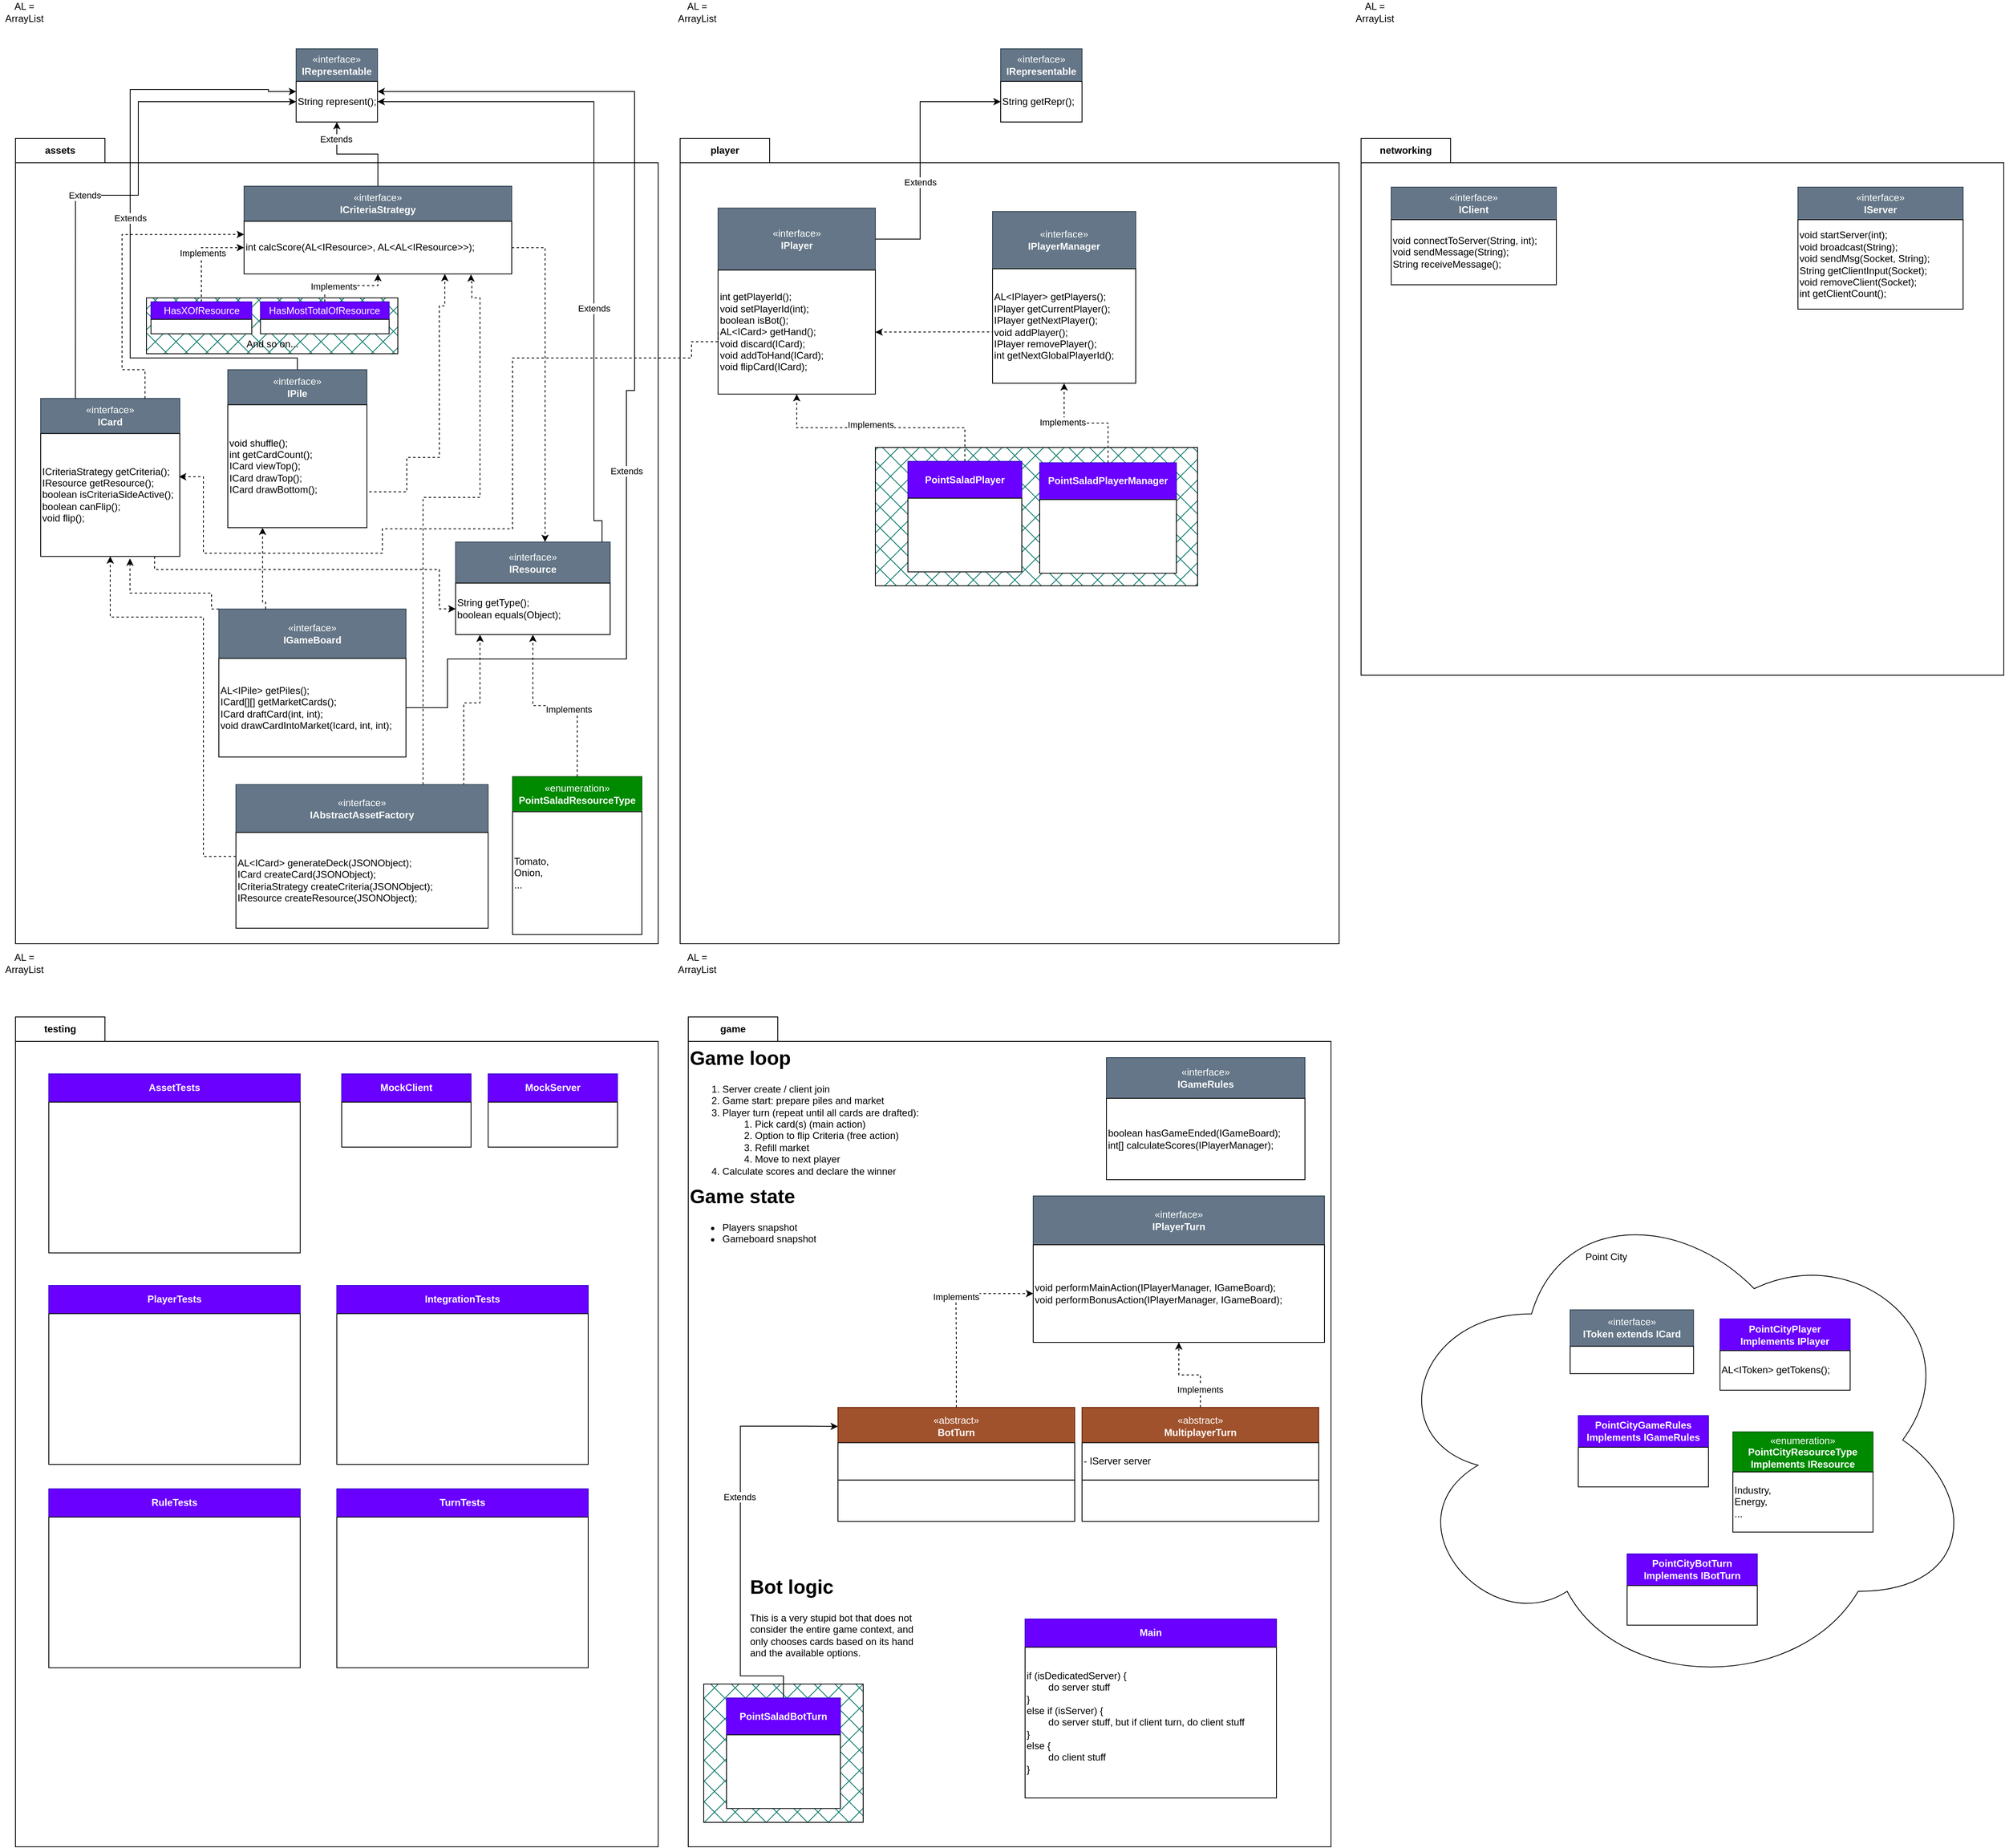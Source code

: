 <mxfile version="24.7.17">
  <diagram name="Page-1" id="F4KrW8JxtzPAobyz8DqY">
    <mxGraphModel dx="830" dy="1293" grid="1" gridSize="10" guides="1" tooltips="1" connect="1" arrows="1" fold="1" page="1" pageScale="1" pageWidth="827" pageHeight="1169" math="0" shadow="0">
      <root>
        <mxCell id="0" />
        <mxCell id="1" parent="0" />
        <mxCell id="SN2yluZUW8M9mS18KECz-75" value="player" style="shape=folder;fontStyle=1;tabWidth=110;tabHeight=30;tabPosition=left;html=1;boundedLbl=1;labelInHeader=1;container=1;collapsible=0;whiteSpace=wrap;" parent="1" vertex="1">
          <mxGeometry x="836" y="170" width="810" height="990" as="geometry" />
        </mxCell>
        <mxCell id="SN2yluZUW8M9mS18KECz-76" value="" style="html=1;strokeColor=none;resizeWidth=1;resizeHeight=1;fillColor=none;part=1;connectable=0;allowArrows=0;deletable=0;whiteSpace=wrap;" parent="SN2yluZUW8M9mS18KECz-75" vertex="1">
          <mxGeometry width="810" height="914.726" relative="1" as="geometry">
            <mxPoint y="30" as="offset" />
          </mxGeometry>
        </mxCell>
        <mxCell id="FavM__Tn094tiXzaovP9-73" value="" style="group" parent="SN2yluZUW8M9mS18KECz-75" vertex="1" connectable="0">
          <mxGeometry x="46.66" y="85.756" width="193.34" height="228.681" as="geometry" />
        </mxCell>
        <mxCell id="FavM__Tn094tiXzaovP9-74" value="«interface»&lt;br&gt;&lt;b&gt;IPlayer&lt;/b&gt;" style="html=1;whiteSpace=wrap;movable=1;resizable=1;rotatable=1;deletable=1;editable=1;locked=0;connectable=1;fillColor=#647687;fontColor=#ffffff;strokeColor=#314354;" parent="FavM__Tn094tiXzaovP9-73" vertex="1">
          <mxGeometry width="193.34" height="76.227" as="geometry" />
        </mxCell>
        <mxCell id="FavM__Tn094tiXzaovP9-75" value="&lt;div&gt;int getPlayerId();&lt;/div&gt;&lt;div&gt;void setPlayerId(int);&lt;/div&gt;&lt;div&gt;&lt;span style=&quot;background-color: initial;&quot;&gt;boolean isBot();&lt;/span&gt;&lt;/div&gt;&lt;div&gt;AL&amp;lt;ICard&amp;gt; getHand();&lt;span style=&quot;background-color: initial;&quot;&gt;&lt;br&gt;&lt;/span&gt;&lt;/div&gt;&lt;div&gt;void discard(ICard);&lt;/div&gt;&lt;div&gt;void addToHand(ICard);&lt;/div&gt;&lt;div&gt;void flipCard(ICard);&lt;/div&gt;" style="rounded=0;whiteSpace=wrap;html=1;align=left;movable=1;resizable=1;rotatable=1;deletable=1;editable=1;locked=0;connectable=1;" parent="FavM__Tn094tiXzaovP9-73" vertex="1">
          <mxGeometry y="76.227" width="193.34" height="152.454" as="geometry" />
        </mxCell>
        <mxCell id="SN2yluZUW8M9mS18KECz-39" style="edgeStyle=orthogonalEdgeStyle;rounded=0;orthogonalLoop=1;jettySize=auto;html=1;entryX=0.5;entryY=1;entryDx=0;entryDy=0;dashed=1;exitX=0.5;exitY=0;exitDx=0;exitDy=0;" parent="SN2yluZUW8M9mS18KECz-75" source="t7THmQA8hoJjXBgSS74K-178" target="FavM__Tn094tiXzaovP9-75" edge="1">
          <mxGeometry relative="1" as="geometry">
            <mxPoint x="137.25" y="651.504" as="sourcePoint" />
          </mxGeometry>
        </mxCell>
        <mxCell id="SN2yluZUW8M9mS18KECz-40" value="Implements" style="edgeLabel;html=1;align=center;verticalAlign=middle;resizable=0;points=[];" parent="SN2yluZUW8M9mS18KECz-39" vertex="1" connectable="0">
          <mxGeometry x="0.087" y="-4" relative="1" as="geometry">
            <mxPoint as="offset" />
          </mxGeometry>
        </mxCell>
        <mxCell id="t7THmQA8hoJjXBgSS74K-83" value="" style="group" parent="SN2yluZUW8M9mS18KECz-75" vertex="1" connectable="0">
          <mxGeometry x="384" y="89.999" width="176" height="211.063" as="geometry" />
        </mxCell>
        <mxCell id="t7THmQA8hoJjXBgSS74K-84" value="«interface»&lt;br&gt;&lt;b&gt;IPlayerManager&lt;/b&gt;" style="html=1;whiteSpace=wrap;movable=1;resizable=1;rotatable=1;deletable=1;editable=1;locked=0;connectable=1;fillColor=#647687;fontColor=#ffffff;strokeColor=#314354;" parent="t7THmQA8hoJjXBgSS74K-83" vertex="1">
          <mxGeometry width="176" height="70.354" as="geometry" />
        </mxCell>
        <mxCell id="t7THmQA8hoJjXBgSS74K-85" value="AL&amp;lt;IPlayer&amp;gt; getPlayers();&lt;div&gt;IPlayer getCurrentPlayer();&lt;br&gt;&lt;div&gt;IPlayer getNextPlayer();&lt;/div&gt;&lt;/div&gt;&lt;div&gt;void addPlayer();&lt;/div&gt;&lt;div&gt;IPlayer removePlayer();&lt;/div&gt;&lt;div&gt;int getNextGlobalPlayerId();&lt;/div&gt;" style="rounded=0;whiteSpace=wrap;html=1;align=left;movable=1;resizable=1;rotatable=1;deletable=1;editable=1;locked=0;connectable=1;" parent="t7THmQA8hoJjXBgSS74K-83" vertex="1">
          <mxGeometry y="70.354" width="176" height="140.709" as="geometry" />
        </mxCell>
        <mxCell id="t7THmQA8hoJjXBgSS74K-100" style="edgeStyle=orthogonalEdgeStyle;rounded=0;orthogonalLoop=1;jettySize=auto;html=1;entryX=1;entryY=0.5;entryDx=0;entryDy=0;dashed=1;" parent="SN2yluZUW8M9mS18KECz-75" target="FavM__Tn094tiXzaovP9-75" edge="1">
          <mxGeometry relative="1" as="geometry">
            <mxPoint x="384" y="240" as="sourcePoint" />
            <Array as="points">
              <mxPoint x="384" y="238" />
              <mxPoint x="334" y="238" />
            </Array>
          </mxGeometry>
        </mxCell>
        <mxCell id="t7THmQA8hoJjXBgSS74K-158" value="" style="rounded=0;whiteSpace=wrap;html=1;fillStyle=cross-hatch;fillColor=#09776a;container=1;" parent="SN2yluZUW8M9mS18KECz-75" vertex="1">
          <mxGeometry x="240" y="380" width="396" height="170" as="geometry">
            <mxRectangle x="214" y="810" width="50" height="40" as="alternateBounds" />
          </mxGeometry>
        </mxCell>
        <mxCell id="t7THmQA8hoJjXBgSS74K-174" value="" style="group" parent="t7THmQA8hoJjXBgSS74K-158" vertex="1" connectable="0">
          <mxGeometry x="201.99" y="18.8" width="168.01" height="135.78" as="geometry" />
        </mxCell>
        <mxCell id="t7THmQA8hoJjXBgSS74K-175" value="&lt;b&gt;PointSaladPlayerManager&lt;/b&gt;" style="html=1;whiteSpace=wrap;movable=1;resizable=1;rotatable=1;deletable=1;editable=1;locked=0;connectable=1;fillColor=#6a00ff;fontColor=#ffffff;strokeColor=#3700CC;" parent="t7THmQA8hoJjXBgSS74K-174" vertex="1">
          <mxGeometry width="168.01" height="45.26" as="geometry" />
        </mxCell>
        <mxCell id="t7THmQA8hoJjXBgSS74K-176" value="" style="rounded=0;whiteSpace=wrap;html=1;align=left;movable=1;resizable=1;rotatable=1;deletable=1;editable=1;locked=0;connectable=1;" parent="t7THmQA8hoJjXBgSS74K-174" vertex="1">
          <mxGeometry y="45.26" width="168.01" height="90.52" as="geometry" />
        </mxCell>
        <mxCell id="t7THmQA8hoJjXBgSS74K-177" value="" style="group" parent="t7THmQA8hoJjXBgSS74K-158" vertex="1" connectable="0">
          <mxGeometry x="39.997" y="17.114" width="139.977" height="135.78" as="geometry" />
        </mxCell>
        <mxCell id="t7THmQA8hoJjXBgSS74K-178" value="&lt;b&gt;PointSaladPlayer&lt;/b&gt;" style="html=1;whiteSpace=wrap;movable=1;resizable=1;rotatable=1;deletable=1;editable=1;locked=0;connectable=1;fillColor=#6a00ff;fontColor=#ffffff;strokeColor=#3700CC;" parent="t7THmQA8hoJjXBgSS74K-177" vertex="1">
          <mxGeometry width="139.977" height="45.26" as="geometry" />
        </mxCell>
        <mxCell id="t7THmQA8hoJjXBgSS74K-179" value="" style="rounded=0;whiteSpace=wrap;html=1;align=left;movable=1;resizable=1;rotatable=1;deletable=1;editable=1;locked=0;connectable=1;" parent="t7THmQA8hoJjXBgSS74K-177" vertex="1">
          <mxGeometry y="45.26" width="139.977" height="90.52" as="geometry" />
        </mxCell>
        <mxCell id="t7THmQA8hoJjXBgSS74K-180" style="edgeStyle=orthogonalEdgeStyle;rounded=0;orthogonalLoop=1;jettySize=auto;html=1;entryX=0.5;entryY=1;entryDx=0;entryDy=0;dashed=1;" parent="SN2yluZUW8M9mS18KECz-75" source="t7THmQA8hoJjXBgSS74K-175" target="t7THmQA8hoJjXBgSS74K-85" edge="1">
          <mxGeometry relative="1" as="geometry" />
        </mxCell>
        <mxCell id="t7THmQA8hoJjXBgSS74K-181" value="Implements" style="edgeLabel;html=1;align=center;verticalAlign=middle;resizable=0;points=[];" parent="t7THmQA8hoJjXBgSS74K-180" vertex="1" connectable="0">
          <mxGeometry x="0.373" y="2" relative="1" as="geometry">
            <mxPoint as="offset" />
          </mxGeometry>
        </mxCell>
        <mxCell id="SN2yluZUW8M9mS18KECz-71" value="assets" style="shape=folder;fontStyle=1;tabWidth=110;tabHeight=30;tabPosition=left;html=1;boundedLbl=1;labelInHeader=1;container=1;collapsible=0;whiteSpace=wrap;" parent="1" vertex="1">
          <mxGeometry x="19" y="170" width="790" height="990" as="geometry" />
        </mxCell>
        <mxCell id="SN2yluZUW8M9mS18KECz-72" value="" style="html=1;strokeColor=none;resizeWidth=1;resizeHeight=1;fillColor=none;part=1;connectable=0;allowArrows=0;deletable=0;whiteSpace=wrap;" parent="SN2yluZUW8M9mS18KECz-71" vertex="1">
          <mxGeometry width="790" height="941.502" relative="1" as="geometry">
            <mxPoint y="30" as="offset" />
          </mxGeometry>
        </mxCell>
        <mxCell id="SN2yluZUW8M9mS18KECz-16" value="" style="group" parent="SN2yluZUW8M9mS18KECz-71" vertex="1" connectable="0">
          <mxGeometry x="31" y="319.718" width="171" height="194.185" as="geometry" />
        </mxCell>
        <mxCell id="SN2yluZUW8M9mS18KECz-17" value="«interface»&lt;br&gt;&lt;b&gt;ICard&lt;/b&gt;" style="html=1;whiteSpace=wrap;movable=1;resizable=1;rotatable=1;deletable=1;editable=1;locked=0;connectable=1;fillColor=#647687;fontColor=#ffffff;strokeColor=#314354;" parent="SN2yluZUW8M9mS18KECz-16" vertex="1">
          <mxGeometry width="171" height="43.152" as="geometry" />
        </mxCell>
        <mxCell id="SN2yluZUW8M9mS18KECz-18" value="&lt;div&gt;&lt;span style=&quot;background-color: initial;&quot;&gt;ICriteriaStrategy getCriteria();&lt;/span&gt;&lt;br&gt;&lt;/div&gt;&lt;div&gt;IResource getResource();&lt;/div&gt;&lt;div&gt;boolean isCriteriaSideActive();&lt;/div&gt;&lt;div&gt;boolean canFlip();&lt;/div&gt;&lt;div&gt;void flip();&lt;/div&gt;" style="rounded=0;whiteSpace=wrap;html=1;align=left;movable=1;resizable=1;rotatable=1;deletable=1;editable=1;locked=0;connectable=1;" parent="SN2yluZUW8M9mS18KECz-16" vertex="1">
          <mxGeometry y="43.152" width="171" height="151.033" as="geometry" />
        </mxCell>
        <mxCell id="FavM__Tn094tiXzaovP9-109" value="" style="group" parent="SN2yluZUW8M9mS18KECz-71" vertex="1" connectable="0">
          <mxGeometry x="541" y="496.25" width="190" height="113.75" as="geometry" />
        </mxCell>
        <mxCell id="FavM__Tn094tiXzaovP9-51" value="«interface»&lt;br&gt;&lt;b&gt;IResource&lt;/b&gt;" style="html=1;whiteSpace=wrap;movable=1;resizable=1;rotatable=1;deletable=1;editable=1;locked=0;connectable=1;fillColor=#647687;fontColor=#ffffff;strokeColor=#314354;" parent="FavM__Tn094tiXzaovP9-109" vertex="1">
          <mxGeometry width="190" height="50.556" as="geometry" />
        </mxCell>
        <mxCell id="FavM__Tn094tiXzaovP9-52" value="String getType();&lt;div&gt;boolean equals(Object);&lt;/div&gt;" style="rounded=0;whiteSpace=wrap;html=1;align=left;movable=1;resizable=1;rotatable=1;deletable=1;editable=1;locked=0;connectable=1;" parent="FavM__Tn094tiXzaovP9-109" vertex="1">
          <mxGeometry y="50.556" width="190" height="63.194" as="geometry" />
        </mxCell>
        <mxCell id="SN2yluZUW8M9mS18KECz-83" value="" style="group" parent="SN2yluZUW8M9mS18KECz-71" vertex="1" connectable="0">
          <mxGeometry x="281" y="58.844" width="329" height="107.88" as="geometry" />
        </mxCell>
        <mxCell id="SN2yluZUW8M9mS18KECz-84" value="«interface»&lt;br&gt;&lt;b&gt;ICriteriaStrategy&lt;/b&gt;" style="html=1;whiteSpace=wrap;movable=1;resizable=1;rotatable=1;deletable=1;editable=1;locked=0;connectable=1;fillColor=#647687;fontColor=#ffffff;strokeColor=#314354;" parent="SN2yluZUW8M9mS18KECz-83" vertex="1">
          <mxGeometry width="329" height="43.152" as="geometry" />
        </mxCell>
        <mxCell id="SN2yluZUW8M9mS18KECz-85" value="&lt;div&gt;&lt;div&gt;&lt;span style=&quot;background-color: initial;&quot;&gt;int calcScore(AL&amp;lt;IResource&amp;gt;, AL&amp;lt;AL&amp;lt;IResource&amp;gt;&amp;gt;);&lt;/span&gt;&lt;br&gt;&lt;/div&gt;&lt;/div&gt;" style="rounded=0;whiteSpace=wrap;html=1;align=left;movable=1;resizable=1;rotatable=1;deletable=1;editable=1;locked=0;connectable=1;perimeterSpacing=0;" parent="SN2yluZUW8M9mS18KECz-83" vertex="1">
          <mxGeometry y="43.152" width="329" height="64.728" as="geometry" />
        </mxCell>
        <mxCell id="SN2yluZUW8M9mS18KECz-89" style="edgeStyle=orthogonalEdgeStyle;rounded=0;orthogonalLoop=1;jettySize=auto;html=1;dashed=1;entryX=0;entryY=0.5;entryDx=0;entryDy=0;" parent="SN2yluZUW8M9mS18KECz-71" source="SN2yluZUW8M9mS18KECz-18" target="FavM__Tn094tiXzaovP9-52" edge="1">
          <mxGeometry relative="1" as="geometry">
            <Array as="points">
              <mxPoint x="171" y="530" />
              <mxPoint x="521" y="530" />
              <mxPoint x="521" y="578" />
            </Array>
          </mxGeometry>
        </mxCell>
        <mxCell id="SN2yluZUW8M9mS18KECz-93" style="edgeStyle=orthogonalEdgeStyle;rounded=0;orthogonalLoop=1;jettySize=auto;html=1;entryX=0;entryY=0.5;entryDx=0;entryDy=0;dashed=1;" parent="SN2yluZUW8M9mS18KECz-71" source="SN2yluZUW8M9mS18KECz-91" target="SN2yluZUW8M9mS18KECz-85" edge="1">
          <mxGeometry relative="1" as="geometry" />
        </mxCell>
        <mxCell id="SN2yluZUW8M9mS18KECz-94" value="Implements" style="edgeLabel;html=1;align=center;verticalAlign=middle;resizable=0;points=[];" parent="SN2yluZUW8M9mS18KECz-93" vertex="1" connectable="0">
          <mxGeometry x="0.007" y="-1" relative="1" as="geometry">
            <mxPoint as="offset" />
          </mxGeometry>
        </mxCell>
        <mxCell id="SN2yluZUW8M9mS18KECz-99" style="edgeStyle=orthogonalEdgeStyle;rounded=0;orthogonalLoop=1;jettySize=auto;html=1;dashed=1;" parent="SN2yluZUW8M9mS18KECz-71" source="SN2yluZUW8M9mS18KECz-97" target="SN2yluZUW8M9mS18KECz-85" edge="1">
          <mxGeometry relative="1" as="geometry" />
        </mxCell>
        <mxCell id="SN2yluZUW8M9mS18KECz-100" value="Implements" style="edgeLabel;html=1;align=center;verticalAlign=middle;resizable=0;points=[];" parent="SN2yluZUW8M9mS18KECz-99" vertex="1" connectable="0">
          <mxGeometry x="-0.386" y="-1" relative="1" as="geometry">
            <mxPoint as="offset" />
          </mxGeometry>
        </mxCell>
        <mxCell id="SN2yluZUW8M9mS18KECz-130" value="" style="group" parent="SN2yluZUW8M9mS18KECz-71" vertex="1" connectable="0">
          <mxGeometry x="611" y="784.585" width="159" height="194.185" as="geometry" />
        </mxCell>
        <mxCell id="SN2yluZUW8M9mS18KECz-139" value="" style="edgeStyle=orthogonalEdgeStyle;rounded=0;orthogonalLoop=1;jettySize=auto;html=1;" parent="SN2yluZUW8M9mS18KECz-130" source="SN2yluZUW8M9mS18KECz-131" target="SN2yluZUW8M9mS18KECz-132" edge="1">
          <mxGeometry relative="1" as="geometry" />
        </mxCell>
        <mxCell id="SN2yluZUW8M9mS18KECz-131" value="«enumeration»&lt;br&gt;&lt;b&gt;PointSaladResourceType&lt;/b&gt;" style="html=1;whiteSpace=wrap;movable=1;resizable=1;rotatable=1;deletable=1;editable=1;locked=0;connectable=1;fillColor=#008a00;strokeColor=#005700;fontColor=#ffffff;" parent="SN2yluZUW8M9mS18KECz-130" vertex="1">
          <mxGeometry width="159" height="43.152" as="geometry" />
        </mxCell>
        <mxCell id="SN2yluZUW8M9mS18KECz-132" value="&lt;div&gt;Tomato,&lt;/div&gt;&lt;div&gt;Onion,&lt;/div&gt;&lt;div&gt;...&lt;/div&gt;" style="rounded=0;whiteSpace=wrap;html=1;align=left;movable=1;resizable=1;rotatable=1;deletable=1;editable=1;locked=0;connectable=1;" parent="SN2yluZUW8M9mS18KECz-130" vertex="1">
          <mxGeometry y="43.152" width="159" height="151.033" as="geometry" />
        </mxCell>
        <mxCell id="SN2yluZUW8M9mS18KECz-133" style="edgeStyle=orthogonalEdgeStyle;rounded=0;orthogonalLoop=1;jettySize=auto;html=1;entryX=0.5;entryY=1;entryDx=0;entryDy=0;dashed=1;" parent="SN2yluZUW8M9mS18KECz-71" source="SN2yluZUW8M9mS18KECz-131" target="FavM__Tn094tiXzaovP9-52" edge="1">
          <mxGeometry relative="1" as="geometry" />
        </mxCell>
        <mxCell id="SN2yluZUW8M9mS18KECz-134" value="Implements" style="edgeLabel;html=1;align=center;verticalAlign=middle;resizable=0;points=[];" parent="SN2yluZUW8M9mS18KECz-133" vertex="1" connectable="0">
          <mxGeometry x="-0.141" y="3" relative="1" as="geometry">
            <mxPoint y="1" as="offset" />
          </mxGeometry>
        </mxCell>
        <mxCell id="SN2yluZUW8M9mS18KECz-138" value="" style="group" parent="SN2yluZUW8M9mS18KECz-71" vertex="1" connectable="0">
          <mxGeometry x="161" y="196.146" width="309" height="68.651" as="geometry" />
        </mxCell>
        <mxCell id="SN2yluZUW8M9mS18KECz-104" value="" style="rounded=0;whiteSpace=wrap;html=1;fillStyle=cross-hatch;fillColor=#09776a;" parent="SN2yluZUW8M9mS18KECz-138" vertex="1">
          <mxGeometry width="309" height="68.651" as="geometry" />
        </mxCell>
        <mxCell id="SN2yluZUW8M9mS18KECz-137" value="" style="group" parent="SN2yluZUW8M9mS18KECz-138" vertex="1" connectable="0">
          <mxGeometry x="5.628" y="4.904" width="292.678" height="58.844" as="geometry" />
        </mxCell>
        <mxCell id="SN2yluZUW8M9mS18KECz-95" value="" style="group" parent="SN2yluZUW8M9mS18KECz-137" vertex="1" connectable="0">
          <mxGeometry width="292.678" height="58.844" as="geometry" />
        </mxCell>
        <mxCell id="SN2yluZUW8M9mS18KECz-91" value="&lt;div&gt;&lt;span style=&quot;background-color: initial;&quot;&gt;HasXOfResource&lt;/span&gt;&lt;br&gt;&lt;/div&gt;" style="html=1;whiteSpace=wrap;movable=1;resizable=1;rotatable=1;deletable=1;editable=1;locked=0;connectable=1;fillColor=#6a00ff;fontColor=#ffffff;strokeColor=#3700CC;" parent="SN2yluZUW8M9mS18KECz-95" vertex="1">
          <mxGeometry width="123.825" height="21.576" as="geometry" />
        </mxCell>
        <mxCell id="SN2yluZUW8M9mS18KECz-92" value="&lt;div&gt;&lt;div&gt;&lt;br&gt;&lt;/div&gt;&lt;/div&gt;" style="rounded=0;whiteSpace=wrap;html=1;align=left;movable=1;resizable=1;rotatable=1;deletable=1;editable=1;locked=0;connectable=1;perimeterSpacing=0;" parent="SN2yluZUW8M9mS18KECz-95" vertex="1">
          <mxGeometry y="21.576" width="123.825" height="17.653" as="geometry" />
        </mxCell>
        <mxCell id="SN2yluZUW8M9mS18KECz-105" value="And so on..." style="text;html=1;align=center;verticalAlign=middle;whiteSpace=wrap;rounded=0;" parent="SN2yluZUW8M9mS18KECz-138" vertex="1">
          <mxGeometry x="86.66" y="50.37" width="135.67" height="13.377" as="geometry" />
        </mxCell>
        <mxCell id="SN2yluZUW8M9mS18KECz-96" value="" style="group" parent="SN2yluZUW8M9mS18KECz-138" vertex="1" connectable="0">
          <mxGeometry x="140.119" y="4.903" width="158.18" height="39.228" as="geometry" />
        </mxCell>
        <mxCell id="SN2yluZUW8M9mS18KECz-97" value="&lt;div&gt;&lt;span style=&quot;background-color: initial;&quot;&gt;HasMostTotalOfResource&lt;/span&gt;&lt;br&gt;&lt;/div&gt;" style="html=1;whiteSpace=wrap;movable=1;resizable=1;rotatable=1;deletable=1;editable=1;locked=0;connectable=1;fillColor=#6a00ff;fontColor=#ffffff;strokeColor=#3700CC;" parent="SN2yluZUW8M9mS18KECz-96" vertex="1">
          <mxGeometry width="158.18" height="21.575" as="geometry" />
        </mxCell>
        <mxCell id="SN2yluZUW8M9mS18KECz-98" value="&lt;div&gt;&lt;div&gt;&lt;br&gt;&lt;/div&gt;&lt;/div&gt;" style="rounded=0;whiteSpace=wrap;html=1;align=left;movable=1;resizable=1;rotatable=1;deletable=1;editable=1;locked=0;connectable=1;perimeterSpacing=0;" parent="SN2yluZUW8M9mS18KECz-96" vertex="1">
          <mxGeometry y="21.575" width="158.18" height="17.653" as="geometry" />
        </mxCell>
        <mxCell id="SN2yluZUW8M9mS18KECz-148" style="edgeStyle=orthogonalEdgeStyle;rounded=0;orthogonalLoop=1;jettySize=auto;html=1;exitX=0.75;exitY=0;exitDx=0;exitDy=0;entryX=0;entryY=0.25;entryDx=0;entryDy=0;dashed=1;" parent="SN2yluZUW8M9mS18KECz-71" source="SN2yluZUW8M9mS18KECz-17" target="SN2yluZUW8M9mS18KECz-85" edge="1">
          <mxGeometry relative="1" as="geometry">
            <Array as="points">
              <mxPoint x="159" y="284.412" />
              <mxPoint x="131" y="284.412" />
              <mxPoint x="131" y="117.688" />
            </Array>
          </mxGeometry>
        </mxCell>
        <mxCell id="SN2yluZUW8M9mS18KECz-149" style="edgeStyle=orthogonalEdgeStyle;rounded=0;orthogonalLoop=1;jettySize=auto;html=1;exitX=1;exitY=0.5;exitDx=0;exitDy=0;dashed=1;" parent="SN2yluZUW8M9mS18KECz-71" source="SN2yluZUW8M9mS18KECz-85" target="FavM__Tn094tiXzaovP9-51" edge="1">
          <mxGeometry relative="1" as="geometry">
            <Array as="points">
              <mxPoint x="651" y="134" />
            </Array>
          </mxGeometry>
        </mxCell>
        <mxCell id="SN2yluZUW8M9mS18KECz-150" style="edgeStyle=orthogonalEdgeStyle;rounded=0;orthogonalLoop=1;jettySize=auto;html=1;entryX=0.5;entryY=1;entryDx=0;entryDy=0;dashed=1;exitX=0;exitY=0.25;exitDx=0;exitDy=0;" parent="SN2yluZUW8M9mS18KECz-71" source="SN2yluZUW8M9mS18KECz-82" target="SN2yluZUW8M9mS18KECz-18" edge="1">
          <mxGeometry relative="1" as="geometry">
            <Array as="points">
              <mxPoint x="231" y="882.658" />
              <mxPoint x="231" y="588.439" />
              <mxPoint x="117" y="588.439" />
            </Array>
          </mxGeometry>
        </mxCell>
        <mxCell id="SN2yluZUW8M9mS18KECz-151" style="edgeStyle=orthogonalEdgeStyle;rounded=0;orthogonalLoop=1;jettySize=auto;html=1;dashed=1;exitX=0.885;exitY=0.02;exitDx=0;exitDy=0;exitPerimeter=0;" parent="SN2yluZUW8M9mS18KECz-71" source="SN2yluZUW8M9mS18KECz-81" edge="1">
          <mxGeometry relative="1" as="geometry">
            <Array as="points">
              <mxPoint x="551" y="796" />
              <mxPoint x="551" y="694" />
              <mxPoint x="571" y="694" />
            </Array>
            <mxPoint x="571" y="610" as="targetPoint" />
          </mxGeometry>
        </mxCell>
        <mxCell id="SN2yluZUW8M9mS18KECz-152" style="edgeStyle=orthogonalEdgeStyle;rounded=0;orthogonalLoop=1;jettySize=auto;html=1;entryX=0.848;entryY=1.008;entryDx=0;entryDy=0;dashed=1;entryPerimeter=0;" parent="SN2yluZUW8M9mS18KECz-71" source="SN2yluZUW8M9mS18KECz-81" target="SN2yluZUW8M9mS18KECz-85" edge="1">
          <mxGeometry relative="1" as="geometry">
            <Array as="points">
              <mxPoint x="501" y="441.329" />
              <mxPoint x="571" y="441.329" />
              <mxPoint x="571" y="196.146" />
              <mxPoint x="561" y="196.146" />
              <mxPoint x="561" y="176.532" />
              <mxPoint x="560" y="176.532" />
            </Array>
          </mxGeometry>
        </mxCell>
        <mxCell id="SN2yluZUW8M9mS18KECz-165" value="" style="group" parent="SN2yluZUW8M9mS18KECz-71" vertex="1" connectable="0">
          <mxGeometry x="261" y="284.412" width="171" height="194.185" as="geometry" />
        </mxCell>
        <mxCell id="SN2yluZUW8M9mS18KECz-166" value="«interface»&lt;br&gt;&lt;b&gt;IPile&lt;/b&gt;" style="html=1;whiteSpace=wrap;movable=1;resizable=1;rotatable=1;deletable=1;editable=1;locked=0;connectable=1;fillColor=#647687;fontColor=#ffffff;strokeColor=#314354;" parent="SN2yluZUW8M9mS18KECz-165" vertex="1">
          <mxGeometry width="171" height="43.152" as="geometry" />
        </mxCell>
        <mxCell id="SN2yluZUW8M9mS18KECz-167" value="&lt;div&gt;&lt;span style=&quot;background-color: initial;&quot;&gt;void shuffle();&lt;/span&gt;&lt;br&gt;&lt;/div&gt;&lt;div&gt;int getCardCount();&lt;span style=&quot;background-color: initial;&quot;&gt;&lt;br&gt;&lt;/span&gt;&lt;/div&gt;&lt;div&gt;ICard viewTop();&lt;br&gt;&lt;/div&gt;&lt;div&gt;ICard drawTop();&lt;/div&gt;&lt;div&gt;ICard drawBottom();&lt;/div&gt;" style="rounded=0;whiteSpace=wrap;html=1;align=left;movable=1;resizable=1;rotatable=1;deletable=1;editable=1;locked=0;connectable=1;" parent="SN2yluZUW8M9mS18KECz-165" vertex="1">
          <mxGeometry y="43.152" width="171" height="151.033" as="geometry" />
        </mxCell>
        <mxCell id="SN2yluZUW8M9mS18KECz-173" style="edgeStyle=orthogonalEdgeStyle;rounded=0;orthogonalLoop=1;jettySize=auto;html=1;exitX=1;exitY=0.25;exitDx=0;exitDy=0;dashed=1;entryX=0.75;entryY=1;entryDx=0;entryDy=0;" parent="SN2yluZUW8M9mS18KECz-71" source="SN2yluZUW8M9mS18KECz-167" target="SN2yluZUW8M9mS18KECz-85" edge="1">
          <mxGeometry relative="1" as="geometry">
            <mxPoint x="528" y="176.532" as="targetPoint" />
            <Array as="points">
              <mxPoint x="432" y="434.464" />
              <mxPoint x="481" y="434.464" />
              <mxPoint x="481" y="392.292" />
              <mxPoint x="521" y="392.292" />
              <mxPoint x="521" y="205.954" />
              <mxPoint x="528" y="205.954" />
            </Array>
          </mxGeometry>
        </mxCell>
        <mxCell id="SN2yluZUW8M9mS18KECz-169" value="" style="group" parent="SN2yluZUW8M9mS18KECz-71" vertex="1" connectable="0">
          <mxGeometry x="250" y="578.63" width="230" height="181.88" as="geometry" />
        </mxCell>
        <mxCell id="SN2yluZUW8M9mS18KECz-170" value="«interface»&lt;br&gt;&lt;b&gt;IGameBoard&lt;/b&gt;" style="html=1;whiteSpace=wrap;movable=1;resizable=1;rotatable=1;deletable=1;editable=1;locked=0;connectable=1;fillColor=#647687;fontColor=#ffffff;strokeColor=#314354;" parent="SN2yluZUW8M9mS18KECz-169" vertex="1">
          <mxGeometry width="230.0" height="60.627" as="geometry" />
        </mxCell>
        <mxCell id="SN2yluZUW8M9mS18KECz-171" value="&lt;div&gt;AL&amp;lt;IPile&amp;gt; getPiles();&lt;/div&gt;ICard[][] getMarketCards();&lt;div&gt;ICard draftCard(int, int);&lt;/div&gt;&lt;div&gt;void drawCardIntoMarket(Icard, int, int);&lt;/div&gt;" style="rounded=0;whiteSpace=wrap;html=1;align=left;movable=1;resizable=1;rotatable=1;deletable=1;editable=1;locked=0;connectable=1;" parent="SN2yluZUW8M9mS18KECz-169" vertex="1">
          <mxGeometry y="60.627" width="230.0" height="121.253" as="geometry" />
        </mxCell>
        <mxCell id="t7THmQA8hoJjXBgSS74K-101" value="" style="group" parent="SN2yluZUW8M9mS18KECz-71" vertex="1" connectable="0">
          <mxGeometry x="271" y="794.394" width="310" height="176.532" as="geometry" />
        </mxCell>
        <mxCell id="SN2yluZUW8M9mS18KECz-81" value="«interface»&lt;br&gt;&lt;b&gt;IAbstractAssetFactory&lt;/b&gt;" style="html=1;whiteSpace=wrap;movable=1;resizable=1;rotatable=1;deletable=1;editable=1;locked=0;connectable=1;fillColor=#647687;fontColor=#ffffff;strokeColor=#314354;" parent="t7THmQA8hoJjXBgSS74K-101" vertex="1">
          <mxGeometry width="310" height="58.844" as="geometry" />
        </mxCell>
        <mxCell id="SN2yluZUW8M9mS18KECz-82" value="&lt;div&gt;AL&amp;lt;ICard&amp;gt; generateDeck(JSONObject);&lt;/div&gt;ICard &lt;span class=&quot;hljs-title function_&quot;&gt;createCard&lt;/span&gt;&lt;span class=&quot;hljs-params&quot;&gt;(JSONObject)&lt;/span&gt;;&lt;br&gt;ICriteriaStrategy&amp;nbsp;&lt;span class=&quot;hljs-title function_&quot;&gt;createCriteria&lt;/span&gt;&lt;span class=&quot;hljs-params&quot;&gt;(JSONObject)&lt;/span&gt;;&lt;br&gt;IResource &lt;span class=&quot;hljs-title function_&quot;&gt;createResource&lt;/span&gt;&lt;span class=&quot;hljs-params&quot;&gt;(JSONObject)&lt;/span&gt;;" style="rounded=0;whiteSpace=wrap;html=1;align=left;movable=1;resizable=1;rotatable=1;deletable=1;editable=1;locked=0;connectable=1;" parent="t7THmQA8hoJjXBgSS74K-101" vertex="1">
          <mxGeometry y="58.844" width="310" height="117.688" as="geometry" />
        </mxCell>
        <mxCell id="t7THmQA8hoJjXBgSS74K-102" style="edgeStyle=orthogonalEdgeStyle;rounded=0;orthogonalLoop=1;jettySize=auto;html=1;exitX=0.25;exitY=0;exitDx=0;exitDy=0;entryX=0.25;entryY=1;entryDx=0;entryDy=0;dashed=1;" parent="SN2yluZUW8M9mS18KECz-71" source="SN2yluZUW8M9mS18KECz-170" target="SN2yluZUW8M9mS18KECz-167" edge="1">
          <mxGeometry relative="1" as="geometry">
            <Array as="points">
              <mxPoint x="308" y="570" />
              <mxPoint x="304" y="570" />
            </Array>
          </mxGeometry>
        </mxCell>
        <mxCell id="t7THmQA8hoJjXBgSS74K-103" style="edgeStyle=orthogonalEdgeStyle;rounded=0;orthogonalLoop=1;jettySize=auto;html=1;entryX=0.642;entryY=1.017;entryDx=0;entryDy=0;entryPerimeter=0;exitX=0;exitY=0;exitDx=0;exitDy=0;dashed=1;" parent="SN2yluZUW8M9mS18KECz-71" source="SN2yluZUW8M9mS18KECz-170" target="SN2yluZUW8M9mS18KECz-18" edge="1">
          <mxGeometry relative="1" as="geometry">
            <Array as="points">
              <mxPoint x="241" y="578.631" />
              <mxPoint x="241" y="559.017" />
              <mxPoint x="141" y="559.017" />
            </Array>
          </mxGeometry>
        </mxCell>
        <mxCell id="FavM__Tn094tiXzaovP9-86" value="AL = ArrayList" style="text;html=1;align=center;verticalAlign=middle;whiteSpace=wrap;rounded=0;" parent="1" vertex="1">
          <mxGeometry width="60" height="30" as="geometry" />
        </mxCell>
        <mxCell id="SN2yluZUW8M9mS18KECz-1" value="" style="group" parent="1" vertex="1" connectable="0">
          <mxGeometry x="364" y="60" width="100" height="90" as="geometry" />
        </mxCell>
        <mxCell id="SN2yluZUW8M9mS18KECz-2" value="«interface»&lt;br&gt;&lt;b&gt;IRepresentable&lt;/b&gt;" style="html=1;whiteSpace=wrap;movable=1;resizable=1;rotatable=1;deletable=1;editable=1;locked=0;connectable=1;fillColor=#647687;fontColor=#ffffff;strokeColor=#314354;" parent="SN2yluZUW8M9mS18KECz-1" vertex="1">
          <mxGeometry width="100" height="40" as="geometry" />
        </mxCell>
        <mxCell id="SN2yluZUW8M9mS18KECz-3" value="&lt;div&gt;&lt;span style=&quot;background-color: initial;&quot;&gt;String represent();&lt;/span&gt;&lt;br&gt;&lt;/div&gt;" style="rounded=0;whiteSpace=wrap;html=1;align=left;movable=1;resizable=1;rotatable=1;deletable=1;editable=1;locked=0;connectable=1;" parent="SN2yluZUW8M9mS18KECz-1" vertex="1">
          <mxGeometry y="40" width="100" height="50" as="geometry" />
        </mxCell>
        <mxCell id="SN2yluZUW8M9mS18KECz-7" style="edgeStyle=orthogonalEdgeStyle;rounded=0;orthogonalLoop=1;jettySize=auto;html=1;entryX=1;entryY=0.5;entryDx=0;entryDy=0;" parent="1" source="FavM__Tn094tiXzaovP9-51" target="SN2yluZUW8M9mS18KECz-3" edge="1">
          <mxGeometry relative="1" as="geometry">
            <Array as="points">
              <mxPoint x="740" y="688" />
              <mxPoint x="740" y="640" />
              <mxPoint x="730" y="640" />
              <mxPoint x="730" y="125" />
            </Array>
          </mxGeometry>
        </mxCell>
        <mxCell id="SN2yluZUW8M9mS18KECz-11" value="Extends" style="edgeLabel;html=1;align=center;verticalAlign=middle;resizable=0;points=[];" parent="SN2yluZUW8M9mS18KECz-7" vertex="1" connectable="0">
          <mxGeometry x="-0.272" relative="1" as="geometry">
            <mxPoint as="offset" />
          </mxGeometry>
        </mxCell>
        <mxCell id="SN2yluZUW8M9mS18KECz-12" style="edgeStyle=orthogonalEdgeStyle;rounded=0;orthogonalLoop=1;jettySize=auto;html=1;entryX=0;entryY=0.5;entryDx=0;entryDy=0;exitX=0.25;exitY=0;exitDx=0;exitDy=0;" parent="1" source="SN2yluZUW8M9mS18KECz-17" target="SN2yluZUW8M9mS18KECz-3" edge="1">
          <mxGeometry relative="1" as="geometry">
            <mxPoint x="110" y="580" as="sourcePoint" />
            <Array as="points">
              <mxPoint x="93" y="240" />
              <mxPoint x="170" y="240" />
              <mxPoint x="170" y="125" />
            </Array>
          </mxGeometry>
        </mxCell>
        <mxCell id="SN2yluZUW8M9mS18KECz-13" value="Extends" style="edgeLabel;html=1;align=center;verticalAlign=middle;resizable=0;points=[];" parent="SN2yluZUW8M9mS18KECz-12" vertex="1" connectable="0">
          <mxGeometry x="-0.179" relative="1" as="geometry">
            <mxPoint as="offset" />
          </mxGeometry>
        </mxCell>
        <mxCell id="SN2yluZUW8M9mS18KECz-106" value="networking" style="shape=folder;fontStyle=1;tabWidth=110;tabHeight=30;tabPosition=left;html=1;boundedLbl=1;labelInHeader=1;container=1;collapsible=0;whiteSpace=wrap;" parent="1" vertex="1">
          <mxGeometry x="1673" y="170" width="790" height="660" as="geometry" />
        </mxCell>
        <mxCell id="SN2yluZUW8M9mS18KECz-107" value="" style="html=1;strokeColor=none;resizeWidth=1;resizeHeight=1;fillColor=none;part=1;connectable=0;allowArrows=0;deletable=0;whiteSpace=wrap;" parent="SN2yluZUW8M9mS18KECz-106" vertex="1">
          <mxGeometry width="790" height="630" relative="1" as="geometry">
            <mxPoint y="30" as="offset" />
          </mxGeometry>
        </mxCell>
        <mxCell id="SN2yluZUW8M9mS18KECz-153" value="" style="group" parent="SN2yluZUW8M9mS18KECz-106" vertex="1" connectable="0">
          <mxGeometry x="37" y="60" width="203" height="120" as="geometry" />
        </mxCell>
        <mxCell id="SN2yluZUW8M9mS18KECz-154" value="«interface»&lt;br&gt;&lt;b&gt;IClient&lt;/b&gt;" style="html=1;whiteSpace=wrap;movable=1;resizable=1;rotatable=1;deletable=1;editable=1;locked=0;connectable=1;fillColor=#647687;fontColor=#ffffff;strokeColor=#314354;" parent="SN2yluZUW8M9mS18KECz-153" vertex="1">
          <mxGeometry width="203" height="40" as="geometry" />
        </mxCell>
        <mxCell id="SN2yluZUW8M9mS18KECz-155" value="&lt;span class=&quot;hljs-keyword&quot;&gt;void&lt;/span&gt; &lt;span class=&quot;hljs-title function_&quot;&gt;connectToServer&lt;/span&gt;&lt;span class=&quot;hljs-params&quot;&gt;(String, &lt;span class=&quot;hljs-type&quot;&gt;int&lt;/span&gt;);&lt;/span&gt;&lt;div&gt;&lt;span class=&quot;hljs-keyword&quot;&gt;void&lt;/span&gt; &lt;span class=&quot;hljs-title function_&quot;&gt;sendMessage&lt;/span&gt;&lt;span class=&quot;hljs-params&quot;&gt;(String)&lt;/span&gt;;&amp;nbsp;&lt;/div&gt;&lt;div&gt;String &lt;span class=&quot;hljs-title function_&quot;&gt;receiveMessage&lt;/span&gt;&lt;span class=&quot;hljs-params&quot;&gt;();&lt;/span&gt;&lt;/div&gt;" style="rounded=0;whiteSpace=wrap;html=1;align=left;movable=1;resizable=1;rotatable=1;deletable=1;editable=1;locked=0;connectable=1;" parent="SN2yluZUW8M9mS18KECz-153" vertex="1">
          <mxGeometry y="40" width="203" height="80" as="geometry" />
        </mxCell>
        <mxCell id="H68FtNxgXIMP8BipjUGC-63" value="" style="group" parent="SN2yluZUW8M9mS18KECz-106" vertex="1" connectable="0">
          <mxGeometry x="537" y="60" width="203" height="150" as="geometry" />
        </mxCell>
        <mxCell id="t7THmQA8hoJjXBgSS74K-48" value="«interface»&lt;br&gt;&lt;b&gt;IServer&lt;/b&gt;" style="html=1;whiteSpace=wrap;movable=1;resizable=1;rotatable=1;deletable=1;editable=1;locked=0;connectable=1;fillColor=#647687;fontColor=#ffffff;strokeColor=#314354;" parent="H68FtNxgXIMP8BipjUGC-63" vertex="1">
          <mxGeometry width="203" height="40" as="geometry" />
        </mxCell>
        <mxCell id="t7THmQA8hoJjXBgSS74K-49" value="&lt;span class=&quot;hljs-keyword&quot;&gt;void&lt;/span&gt;&amp;nbsp;&lt;span class=&quot;hljs-title function_&quot;&gt;startServer&lt;/span&gt;&lt;span class=&quot;hljs-params&quot;&gt;(int)&lt;/span&gt;;&lt;div&gt;&lt;span class=&quot;hljs-keyword&quot;&gt;void&lt;/span&gt;&amp;nbsp;&lt;span class=&quot;hljs-title function_&quot;&gt;broadcast&lt;/span&gt;&lt;span class=&quot;hljs-params&quot;&gt;(String);&lt;/span&gt;&lt;/div&gt;&lt;div&gt;void sendMsg(Socket, String);&lt;br&gt;&lt;div&gt;String getClientInput(Socket);&lt;br&gt;&lt;div&gt;&lt;span class=&quot;hljs-keyword&quot;&gt;void&lt;/span&gt;&amp;nbsp;&lt;span class=&quot;hljs-title function_&quot;&gt;removeClient&lt;/span&gt;&lt;span class=&quot;hljs-params&quot;&gt;(Socket)&lt;/span&gt;;&lt;br&gt;&lt;span class=&quot;hljs-type&quot;&gt;int&lt;/span&gt;&amp;nbsp;&lt;span class=&quot;hljs-title function_&quot;&gt;getClientCount&lt;/span&gt;&lt;span class=&quot;hljs-params&quot;&gt;()&lt;/span&gt;;&lt;/div&gt;&lt;/div&gt;&lt;/div&gt;" style="rounded=0;whiteSpace=wrap;html=1;align=left;movable=1;resizable=1;rotatable=1;deletable=1;editable=1;locked=0;connectable=1;" parent="H68FtNxgXIMP8BipjUGC-63" vertex="1">
          <mxGeometry y="40" width="203" height="110" as="geometry" />
        </mxCell>
        <mxCell id="SN2yluZUW8M9mS18KECz-116" value="testing" style="shape=folder;fontStyle=1;tabWidth=110;tabHeight=30;tabPosition=left;html=1;boundedLbl=1;labelInHeader=1;container=1;collapsible=0;whiteSpace=wrap;" parent="1" vertex="1">
          <mxGeometry x="19" y="1250" width="790" height="1020" as="geometry" />
        </mxCell>
        <mxCell id="SN2yluZUW8M9mS18KECz-118" value="game" style="shape=folder;fontStyle=1;tabWidth=110;tabHeight=30;tabPosition=left;html=1;boundedLbl=1;labelInHeader=1;container=1;collapsible=0;whiteSpace=wrap;" parent="1" vertex="1">
          <mxGeometry x="846" y="1250" width="790" height="1020" as="geometry" />
        </mxCell>
        <mxCell id="SN2yluZUW8M9mS18KECz-119" value="" style="html=1;strokeColor=none;resizeWidth=1;resizeHeight=1;fillColor=none;part=1;connectable=0;allowArrows=0;deletable=0;whiteSpace=wrap;" parent="SN2yluZUW8M9mS18KECz-118" vertex="1">
          <mxGeometry width="790" height="973.636" relative="1" as="geometry">
            <mxPoint y="30" as="offset" />
          </mxGeometry>
        </mxCell>
        <mxCell id="t7THmQA8hoJjXBgSS74K-36" value="&lt;h1 style=&quot;margin-top: 0px;&quot;&gt;Game loop&lt;/h1&gt;&lt;ol&gt;&lt;li&gt;Server create / client join&lt;/li&gt;&lt;li&gt;Game start: prepare piles and market&lt;/li&gt;&lt;li&gt;Player turn (repeat until all cards are drafted):&lt;/li&gt;&lt;ol&gt;&lt;li&gt;Pick card(s) (main action)&lt;/li&gt;&lt;li&gt;Option to flip Criteria (free action)&lt;/li&gt;&lt;li&gt;Refill market&lt;/li&gt;&lt;li&gt;Move to next player&lt;/li&gt;&lt;/ol&gt;&lt;li&gt;Calculate scores and declare the winner&lt;/li&gt;&lt;/ol&gt;" style="text;html=1;whiteSpace=wrap;overflow=hidden;rounded=0;" parent="SN2yluZUW8M9mS18KECz-118" vertex="1">
          <mxGeometry y="30" width="310" height="170" as="geometry" />
        </mxCell>
        <mxCell id="t7THmQA8hoJjXBgSS74K-37" value="&lt;h1 style=&quot;margin-top: 0px;&quot;&gt;Game state&lt;/h1&gt;&lt;div&gt;&lt;ul&gt;&lt;li&gt;&lt;span style=&quot;background-color: initial;&quot;&gt;Players snapshot&lt;/span&gt;&lt;br&gt;&lt;/li&gt;&lt;li&gt;Gameboard snapshot&lt;/li&gt;&lt;/ul&gt;&lt;/div&gt;" style="text;html=1;whiteSpace=wrap;overflow=hidden;rounded=0;" parent="SN2yluZUW8M9mS18KECz-118" vertex="1">
          <mxGeometry y="200" width="200" height="120" as="geometry" />
        </mxCell>
        <mxCell id="t7THmQA8hoJjXBgSS74K-136" value="" style="group" parent="SN2yluZUW8M9mS18KECz-118" vertex="1" connectable="0">
          <mxGeometry x="514" y="50" width="244" height="150" as="geometry" />
        </mxCell>
        <mxCell id="t7THmQA8hoJjXBgSS74K-137" value="«interface»&lt;br&gt;&lt;b&gt;IGameRules&lt;/b&gt;" style="html=1;whiteSpace=wrap;movable=1;resizable=1;rotatable=1;deletable=1;editable=1;locked=0;connectable=1;fillColor=#647687;fontColor=#ffffff;strokeColor=#314354;" parent="t7THmQA8hoJjXBgSS74K-136" vertex="1">
          <mxGeometry width="244.0" height="50.0" as="geometry" />
        </mxCell>
        <mxCell id="t7THmQA8hoJjXBgSS74K-138" value="&lt;div&gt;boolean hasGameEnded(IGameBoard);&lt;/div&gt;&lt;div&gt;int[] calculateScores(IPlayerManager);&lt;/div&gt;" style="rounded=0;whiteSpace=wrap;html=1;align=left;movable=1;resizable=1;rotatable=1;deletable=1;editable=1;locked=0;connectable=1;" parent="t7THmQA8hoJjXBgSS74K-136" vertex="1">
          <mxGeometry y="50.0" width="244.0" height="100.0" as="geometry" />
        </mxCell>
        <mxCell id="t7THmQA8hoJjXBgSS74K-141" value="" style="group" parent="SN2yluZUW8M9mS18KECz-118" vertex="1" connectable="0">
          <mxGeometry x="424" y="220" width="358" height="180" as="geometry" />
        </mxCell>
        <mxCell id="t7THmQA8hoJjXBgSS74K-142" value="«interface»&lt;br&gt;&lt;b&gt;IPlayerTurn&lt;/b&gt;" style="html=1;whiteSpace=wrap;movable=1;resizable=1;rotatable=1;deletable=1;editable=1;locked=0;connectable=1;fillColor=#647687;fontColor=#ffffff;strokeColor=#314354;" parent="t7THmQA8hoJjXBgSS74K-141" vertex="1">
          <mxGeometry width="358.0" height="60.0" as="geometry" />
        </mxCell>
        <mxCell id="t7THmQA8hoJjXBgSS74K-143" value="void performMainAction(IPlayerManager, IGameBoard);&lt;div&gt;void performBonusAction(&lt;span style=&quot;background-color: initial;&quot;&gt;IPlayerManager,&amp;nbsp;&lt;/span&gt;&lt;span style=&quot;background-color: initial;&quot;&gt;IGameBoard);&lt;/span&gt;&lt;/div&gt;" style="rounded=0;whiteSpace=wrap;html=1;align=left;movable=1;resizable=1;rotatable=1;deletable=1;editable=1;locked=0;connectable=1;" parent="t7THmQA8hoJjXBgSS74K-141" vertex="1">
          <mxGeometry y="60.0" width="358.0" height="120.0" as="geometry" />
        </mxCell>
        <mxCell id="t7THmQA8hoJjXBgSS74K-149" value="&lt;h1 style=&quot;margin-top: 0px;&quot;&gt;Bot logic&lt;/h1&gt;&lt;p&gt;This is a very stupid bot that does not consider the entire game context, and only chooses cards based on its hand and the available options.&lt;/p&gt;" style="text;html=1;whiteSpace=wrap;overflow=hidden;rounded=0;" parent="SN2yluZUW8M9mS18KECz-118" vertex="1">
          <mxGeometry x="74" y="680" width="216" height="120" as="geometry" />
        </mxCell>
        <mxCell id="t7THmQA8hoJjXBgSS74K-152" value="" style="rounded=0;whiteSpace=wrap;html=1;fillStyle=cross-hatch;fillColor=#09776a;container=1;" parent="SN2yluZUW8M9mS18KECz-118" vertex="1">
          <mxGeometry x="19" y="820" width="196" height="170" as="geometry">
            <mxRectangle x="214" y="810" width="50" height="40" as="alternateBounds" />
          </mxGeometry>
        </mxCell>
        <mxCell id="t7THmQA8hoJjXBgSS74K-153" value="" style="group" parent="t7THmQA8hoJjXBgSS74K-152" vertex="1" connectable="0">
          <mxGeometry x="28.007" y="17.114" width="139.977" height="135.78" as="geometry" />
        </mxCell>
        <mxCell id="t7THmQA8hoJjXBgSS74K-154" value="&lt;b&gt;PointSaladBotTurn&lt;/b&gt;" style="html=1;whiteSpace=wrap;movable=1;resizable=1;rotatable=1;deletable=1;editable=1;locked=0;connectable=1;fillColor=#6a00ff;fontColor=#ffffff;strokeColor=#3700CC;" parent="t7THmQA8hoJjXBgSS74K-153" vertex="1">
          <mxGeometry width="139.977" height="45.26" as="geometry" />
        </mxCell>
        <mxCell id="t7THmQA8hoJjXBgSS74K-155" value="" style="rounded=0;whiteSpace=wrap;html=1;align=left;movable=1;resizable=1;rotatable=1;deletable=1;editable=1;locked=0;connectable=1;" parent="t7THmQA8hoJjXBgSS74K-153" vertex="1">
          <mxGeometry y="45.26" width="139.977" height="90.52" as="geometry" />
        </mxCell>
        <mxCell id="t7THmQA8hoJjXBgSS74K-156" style="edgeStyle=orthogonalEdgeStyle;rounded=0;orthogonalLoop=1;jettySize=auto;html=1;exitX=0.5;exitY=0;exitDx=0;exitDy=0;entryX=0;entryY=0.5;entryDx=0;entryDy=0;" parent="SN2yluZUW8M9mS18KECz-118" source="t7THmQA8hoJjXBgSS74K-154" target="H68FtNxgXIMP8BipjUGC-34" edge="1">
          <mxGeometry relative="1" as="geometry">
            <mxPoint x="174" y="566.632" as="targetPoint" />
            <Array as="points">
              <mxPoint x="117" y="810" />
              <mxPoint x="64" y="810" />
              <mxPoint x="64" y="503" />
              <mxPoint x="144" y="503" />
            </Array>
          </mxGeometry>
        </mxCell>
        <mxCell id="t7THmQA8hoJjXBgSS74K-157" value="Extends" style="edgeLabel;html=1;align=center;verticalAlign=middle;resizable=0;points=[];" parent="t7THmQA8hoJjXBgSS74K-156" vertex="1" connectable="0">
          <mxGeometry x="0.185" y="1" relative="1" as="geometry">
            <mxPoint as="offset" />
          </mxGeometry>
        </mxCell>
        <mxCell id="H68FtNxgXIMP8BipjUGC-2" style="edgeStyle=orthogonalEdgeStyle;rounded=0;orthogonalLoop=1;jettySize=auto;html=1;dashed=1;exitX=0.5;exitY=0;exitDx=0;exitDy=0;entryX=0;entryY=0.5;entryDx=0;entryDy=0;" parent="SN2yluZUW8M9mS18KECz-118" source="H68FtNxgXIMP8BipjUGC-34" target="t7THmQA8hoJjXBgSS74K-143" edge="1">
          <mxGeometry relative="1" as="geometry">
            <mxPoint x="335" y="480" as="sourcePoint" />
            <mxPoint x="394" y="280" as="targetPoint" />
            <Array as="points">
              <mxPoint x="329" y="400" />
              <mxPoint x="329" y="340" />
            </Array>
          </mxGeometry>
        </mxCell>
        <mxCell id="H68FtNxgXIMP8BipjUGC-3" value="Implements" style="edgeLabel;html=1;align=center;verticalAlign=middle;resizable=0;points=[];" parent="H68FtNxgXIMP8BipjUGC-2" vertex="1" connectable="0">
          <mxGeometry x="0.164" y="-1" relative="1" as="geometry">
            <mxPoint x="-1" as="offset" />
          </mxGeometry>
        </mxCell>
        <mxCell id="H68FtNxgXIMP8BipjUGC-7" style="edgeStyle=orthogonalEdgeStyle;rounded=0;orthogonalLoop=1;jettySize=auto;html=1;entryX=0.5;entryY=1;entryDx=0;entryDy=0;dashed=1;" parent="SN2yluZUW8M9mS18KECz-118" source="H68FtNxgXIMP8BipjUGC-5" target="t7THmQA8hoJjXBgSS74K-143" edge="1">
          <mxGeometry relative="1" as="geometry" />
        </mxCell>
        <mxCell id="H68FtNxgXIMP8BipjUGC-8" value="Implements" style="edgeLabel;html=1;align=center;verticalAlign=middle;resizable=0;points=[];" parent="H68FtNxgXIMP8BipjUGC-7" vertex="1" connectable="0">
          <mxGeometry x="-0.577" y="1" relative="1" as="geometry">
            <mxPoint as="offset" />
          </mxGeometry>
        </mxCell>
        <mxCell id="H68FtNxgXIMP8BipjUGC-31" value="" style="group" parent="SN2yluZUW8M9mS18KECz-118" vertex="1" connectable="0">
          <mxGeometry x="484" y="480" width="291" height="140" as="geometry" />
        </mxCell>
        <mxCell id="H68FtNxgXIMP8BipjUGC-4" value="" style="group" parent="H68FtNxgXIMP8BipjUGC-31" vertex="1" connectable="0">
          <mxGeometry width="291" height="140" as="geometry" />
        </mxCell>
        <mxCell id="H68FtNxgXIMP8BipjUGC-5" value="«abstract»&lt;br&gt;&lt;b&gt;MultiplayerTurn&lt;/b&gt;" style="html=1;whiteSpace=wrap;movable=1;resizable=1;rotatable=1;deletable=1;editable=1;locked=0;connectable=1;fillColor=#a0522d;strokeColor=#6D1F00;fontColor=#ffffff;" parent="H68FtNxgXIMP8BipjUGC-4" vertex="1">
          <mxGeometry width="291" height="46.667" as="geometry" />
        </mxCell>
        <mxCell id="H68FtNxgXIMP8BipjUGC-6" value="- IServer server" style="rounded=0;whiteSpace=wrap;html=1;align=left;movable=1;resizable=1;rotatable=1;deletable=1;editable=1;locked=0;connectable=1;" parent="H68FtNxgXIMP8BipjUGC-31" vertex="1">
          <mxGeometry y="43.33" width="291" height="46" as="geometry" />
        </mxCell>
        <mxCell id="H68FtNxgXIMP8BipjUGC-30" value="" style="rounded=0;whiteSpace=wrap;html=1;align=left;movable=1;resizable=1;rotatable=1;deletable=1;editable=1;locked=0;connectable=1;" parent="H68FtNxgXIMP8BipjUGC-31" vertex="1">
          <mxGeometry y="89.33" width="291" height="50.67" as="geometry" />
        </mxCell>
        <mxCell id="H68FtNxgXIMP8BipjUGC-32" value="" style="group" parent="SN2yluZUW8M9mS18KECz-118" vertex="1" connectable="0">
          <mxGeometry x="184" y="480" width="291" height="140" as="geometry" />
        </mxCell>
        <mxCell id="H68FtNxgXIMP8BipjUGC-33" value="" style="group" parent="H68FtNxgXIMP8BipjUGC-32" vertex="1" connectable="0">
          <mxGeometry width="291" height="140" as="geometry" />
        </mxCell>
        <mxCell id="H68FtNxgXIMP8BipjUGC-34" value="«abstract»&lt;br&gt;&lt;b&gt;BotTurn&lt;/b&gt;" style="html=1;whiteSpace=wrap;movable=1;resizable=1;rotatable=1;deletable=1;editable=1;locked=0;connectable=1;fillColor=#a0522d;strokeColor=#6D1F00;fontColor=#ffffff;" parent="H68FtNxgXIMP8BipjUGC-33" vertex="1">
          <mxGeometry width="291" height="46.667" as="geometry" />
        </mxCell>
        <mxCell id="H68FtNxgXIMP8BipjUGC-35" value="" style="rounded=0;whiteSpace=wrap;html=1;align=left;movable=1;resizable=1;rotatable=1;deletable=1;editable=1;locked=0;connectable=1;" parent="H68FtNxgXIMP8BipjUGC-32" vertex="1">
          <mxGeometry y="43.33" width="291" height="46" as="geometry" />
        </mxCell>
        <mxCell id="H68FtNxgXIMP8BipjUGC-36" value="" style="rounded=0;whiteSpace=wrap;html=1;align=left;movable=1;resizable=1;rotatable=1;deletable=1;editable=1;locked=0;connectable=1;" parent="H68FtNxgXIMP8BipjUGC-32" vertex="1">
          <mxGeometry y="89.33" width="291" height="50.67" as="geometry" />
        </mxCell>
        <mxCell id="SN2yluZUW8M9mS18KECz-162" value="" style="group" parent="SN2yluZUW8M9mS18KECz-118" vertex="1" connectable="0">
          <mxGeometry x="414" y="740" width="309" height="220" as="geometry" />
        </mxCell>
        <mxCell id="SN2yluZUW8M9mS18KECz-163" value="&lt;b&gt;Main&lt;/b&gt;" style="html=1;whiteSpace=wrap;movable=1;resizable=1;rotatable=1;deletable=1;editable=1;locked=0;connectable=1;fillColor=#6a00ff;fontColor=#ffffff;strokeColor=#3700CC;" parent="SN2yluZUW8M9mS18KECz-162" vertex="1">
          <mxGeometry width="309" height="34.737" as="geometry" />
        </mxCell>
        <mxCell id="SN2yluZUW8M9mS18KECz-164" value="if (isDedicatedServer) {&amp;nbsp;&lt;div&gt;&lt;span style=&quot;white-space: pre;&quot;&gt;&#x9;&lt;/span&gt;do server stuff&amp;nbsp;&lt;/div&gt;&lt;div&gt;}&lt;div&gt;else if (isServer) {&lt;/div&gt;&lt;div&gt;&lt;span style=&quot;white-space: pre;&quot;&gt;&#x9;&lt;/span&gt;do server stuff, but if client turn, do client stuff&lt;/div&gt;&lt;div&gt;}&lt;/div&gt;&lt;div&gt;else {&lt;/div&gt;&lt;/div&gt;&lt;div&gt;&lt;span style=&quot;white-space: pre;&quot;&gt;&#x9;&lt;/span&gt;do client stuff&lt;br&gt;&lt;/div&gt;&lt;div&gt;}&lt;/div&gt;" style="rounded=0;whiteSpace=wrap;html=1;align=left;movable=1;resizable=1;rotatable=1;deletable=1;editable=1;locked=0;connectable=1;" parent="SN2yluZUW8M9mS18KECz-162" vertex="1">
          <mxGeometry y="34.737" width="309" height="185.263" as="geometry" />
        </mxCell>
        <mxCell id="SN2yluZUW8M9mS18KECz-146" style="edgeStyle=orthogonalEdgeStyle;rounded=0;orthogonalLoop=1;jettySize=auto;html=1;dashed=1;exitX=0;exitY=0.5;exitDx=0;exitDy=0;" parent="1" source="FavM__Tn094tiXzaovP9-75" edge="1">
          <mxGeometry relative="1" as="geometry">
            <Array as="points">
              <mxPoint x="850" y="420" />
              <mxPoint x="850" y="440" />
              <mxPoint x="630" y="440" />
              <mxPoint x="630" y="650" />
              <mxPoint x="470" y="650" />
              <mxPoint x="470" y="680" />
              <mxPoint x="250" y="680" />
              <mxPoint x="250" y="586" />
            </Array>
            <mxPoint x="220" y="586" as="targetPoint" />
          </mxGeometry>
        </mxCell>
        <mxCell id="SN2yluZUW8M9mS18KECz-176" value="" style="group" parent="1" vertex="1" connectable="0">
          <mxGeometry x="1230" y="60" width="100" height="90" as="geometry" />
        </mxCell>
        <mxCell id="SN2yluZUW8M9mS18KECz-177" value="«interface»&lt;br&gt;&lt;b&gt;IRepresentable&lt;/b&gt;" style="html=1;whiteSpace=wrap;movable=1;resizable=1;rotatable=1;deletable=1;editable=1;locked=0;connectable=1;fillColor=#647687;fontColor=#ffffff;strokeColor=#314354;" parent="SN2yluZUW8M9mS18KECz-176" vertex="1">
          <mxGeometry width="100" height="40" as="geometry" />
        </mxCell>
        <mxCell id="SN2yluZUW8M9mS18KECz-178" value="&lt;div&gt;&lt;span style=&quot;background-color: initial;&quot;&gt;String getRepr();&lt;/span&gt;&lt;br&gt;&lt;/div&gt;" style="rounded=0;whiteSpace=wrap;html=1;align=left;movable=1;resizable=1;rotatable=1;deletable=1;editable=1;locked=0;connectable=1;" parent="SN2yluZUW8M9mS18KECz-176" vertex="1">
          <mxGeometry y="40" width="100" height="50" as="geometry" />
        </mxCell>
        <mxCell id="SN2yluZUW8M9mS18KECz-180" style="edgeStyle=orthogonalEdgeStyle;rounded=0;orthogonalLoop=1;jettySize=auto;html=1;entryX=0;entryY=0.5;entryDx=0;entryDy=0;exitX=1;exitY=0.5;exitDx=0;exitDy=0;" parent="1" source="FavM__Tn094tiXzaovP9-74" target="SN2yluZUW8M9mS18KECz-178" edge="1">
          <mxGeometry relative="1" as="geometry">
            <Array as="points">
              <mxPoint x="1131" y="294" />
              <mxPoint x="1131" y="125" />
            </Array>
          </mxGeometry>
        </mxCell>
        <mxCell id="SN2yluZUW8M9mS18KECz-181" value="Extends" style="edgeLabel;html=1;align=center;verticalAlign=middle;resizable=0;points=[];" parent="SN2yluZUW8M9mS18KECz-180" vertex="1" connectable="0">
          <mxGeometry x="-0.227" relative="1" as="geometry">
            <mxPoint as="offset" />
          </mxGeometry>
        </mxCell>
        <mxCell id="t7THmQA8hoJjXBgSS74K-1" value="AL = ArrayList" style="text;html=1;align=center;verticalAlign=middle;whiteSpace=wrap;rounded=0;" parent="1" vertex="1">
          <mxGeometry x="827" width="60" height="30" as="geometry" />
        </mxCell>
        <mxCell id="t7THmQA8hoJjXBgSS74K-2" value="AL = ArrayList" style="text;html=1;align=center;verticalAlign=middle;whiteSpace=wrap;rounded=0;" parent="1" vertex="1">
          <mxGeometry x="1660" width="60" height="30" as="geometry" />
        </mxCell>
        <mxCell id="t7THmQA8hoJjXBgSS74K-3" style="edgeStyle=orthogonalEdgeStyle;rounded=0;orthogonalLoop=1;jettySize=auto;html=1;entryX=0.5;entryY=1;entryDx=0;entryDy=0;" parent="1" source="SN2yluZUW8M9mS18KECz-84" target="SN2yluZUW8M9mS18KECz-3" edge="1">
          <mxGeometry relative="1" as="geometry" />
        </mxCell>
        <mxCell id="t7THmQA8hoJjXBgSS74K-4" value="Extends" style="edgeLabel;html=1;align=center;verticalAlign=middle;resizable=0;points=[];" parent="t7THmQA8hoJjXBgSS74K-3" vertex="1" connectable="0">
          <mxGeometry x="0.685" y="1" relative="1" as="geometry">
            <mxPoint as="offset" />
          </mxGeometry>
        </mxCell>
        <mxCell id="t7THmQA8hoJjXBgSS74K-5" value="AL = ArrayList" style="text;html=1;align=center;verticalAlign=middle;whiteSpace=wrap;rounded=0;" parent="1" vertex="1">
          <mxGeometry y="1169" width="60" height="30" as="geometry" />
        </mxCell>
        <mxCell id="t7THmQA8hoJjXBgSS74K-6" value="AL = ArrayList" style="text;html=1;align=center;verticalAlign=middle;whiteSpace=wrap;rounded=0;" parent="1" vertex="1">
          <mxGeometry x="827" y="1169" width="60" height="30" as="geometry" />
        </mxCell>
        <mxCell id="H68FtNxgXIMP8BipjUGC-26" value="" style="group" parent="1" vertex="1" connectable="0">
          <mxGeometry x="1700" y="1460" width="730" height="620" as="geometry" />
        </mxCell>
        <mxCell id="SN2yluZUW8M9mS18KECz-28" value="" style="ellipse;shape=cloud;whiteSpace=wrap;html=1;" parent="H68FtNxgXIMP8BipjUGC-26" vertex="1">
          <mxGeometry width="730.0" height="620" as="geometry" />
        </mxCell>
        <mxCell id="SN2yluZUW8M9mS18KECz-31" value="Point City" style="text;html=1;align=center;verticalAlign=middle;resizable=0;points=[];autosize=1;strokeColor=none;fillColor=none;" parent="H68FtNxgXIMP8BipjUGC-26" vertex="1">
          <mxGeometry x="239.354" y="70" width="70" height="30" as="geometry" />
        </mxCell>
        <mxCell id="H68FtNxgXIMP8BipjUGC-15" value="" style="group" parent="H68FtNxgXIMP8BipjUGC-26" vertex="1" connectable="0">
          <mxGeometry x="430" y="300" width="172.25" height="123.2" as="geometry" />
        </mxCell>
        <mxCell id="H68FtNxgXIMP8BipjUGC-16" value="" style="edgeStyle=orthogonalEdgeStyle;rounded=0;orthogonalLoop=1;jettySize=auto;html=1;" parent="H68FtNxgXIMP8BipjUGC-15" source="H68FtNxgXIMP8BipjUGC-17" target="H68FtNxgXIMP8BipjUGC-18" edge="1">
          <mxGeometry relative="1" as="geometry" />
        </mxCell>
        <mxCell id="H68FtNxgXIMP8BipjUGC-17" value="«enumeration»&lt;br&gt;&lt;b&gt;PointCityResourceType Implements IResource&lt;/b&gt;" style="html=1;whiteSpace=wrap;movable=1;resizable=1;rotatable=1;deletable=1;editable=1;locked=0;connectable=1;fillColor=#008a00;strokeColor=#005700;fontColor=#ffffff;" parent="H68FtNxgXIMP8BipjUGC-15" vertex="1">
          <mxGeometry width="172.25" height="49.28" as="geometry" />
        </mxCell>
        <mxCell id="H68FtNxgXIMP8BipjUGC-18" value="&lt;div&gt;Industry,&lt;/div&gt;&lt;div&gt;Energy,&lt;/div&gt;&lt;div&gt;...&lt;/div&gt;" style="rounded=0;whiteSpace=wrap;html=1;align=left;movable=1;resizable=1;rotatable=1;deletable=1;editable=1;locked=0;connectable=1;" parent="H68FtNxgXIMP8BipjUGC-15" vertex="1">
          <mxGeometry y="49.28" width="172.25" height="73.92" as="geometry" />
        </mxCell>
        <mxCell id="H68FtNxgXIMP8BipjUGC-9" value="" style="group" parent="H68FtNxgXIMP8BipjUGC-26" vertex="1" connectable="0">
          <mxGeometry x="414.163" y="161.2" width="160.008" height="87.629" as="geometry" />
        </mxCell>
        <mxCell id="H68FtNxgXIMP8BipjUGC-10" value="&lt;b&gt;PointCityPlayer Implements IPlayer&lt;/b&gt;" style="html=1;whiteSpace=wrap;movable=1;resizable=1;rotatable=1;deletable=1;editable=1;locked=0;connectable=1;fillColor=#6a00ff;fontColor=#ffffff;strokeColor=#3700CC;" parent="H68FtNxgXIMP8BipjUGC-9" vertex="1">
          <mxGeometry width="160.008" height="38.946" as="geometry" />
        </mxCell>
        <mxCell id="H68FtNxgXIMP8BipjUGC-11" value="&lt;div&gt;AL&amp;lt;IToken&amp;gt; getTokens();&lt;/div&gt;" style="rounded=0;whiteSpace=wrap;html=1;align=left;movable=1;resizable=1;rotatable=1;deletable=1;editable=1;locked=0;connectable=1;" parent="H68FtNxgXIMP8BipjUGC-9" vertex="1">
          <mxGeometry y="38.946" width="160.008" height="48.683" as="geometry" />
        </mxCell>
        <mxCell id="H68FtNxgXIMP8BipjUGC-12" value="" style="group" parent="H68FtNxgXIMP8BipjUGC-26" vertex="1" connectable="0">
          <mxGeometry x="229.997" y="150" width="151.667" height="78.4" as="geometry" />
        </mxCell>
        <mxCell id="H68FtNxgXIMP8BipjUGC-13" value="«interface»&lt;br&gt;&lt;b&gt;IToken extends ICard&lt;/b&gt;" style="html=1;whiteSpace=wrap;movable=1;resizable=1;rotatable=1;deletable=1;editable=1;locked=0;connectable=1;fillColor=#647687;fontColor=#ffffff;strokeColor=#314354;" parent="H68FtNxgXIMP8BipjUGC-12" vertex="1">
          <mxGeometry width="151.667" height="44.8" as="geometry" />
        </mxCell>
        <mxCell id="H68FtNxgXIMP8BipjUGC-14" value="" style="rounded=0;whiteSpace=wrap;html=1;align=left;movable=1;resizable=1;rotatable=1;deletable=1;editable=1;locked=0;connectable=1;" parent="H68FtNxgXIMP8BipjUGC-12" vertex="1">
          <mxGeometry y="44.8" width="151.667" height="33.6" as="geometry" />
        </mxCell>
        <mxCell id="H68FtNxgXIMP8BipjUGC-20" value="" style="group" parent="H68FtNxgXIMP8BipjUGC-26" vertex="1" connectable="0">
          <mxGeometry x="240.003" y="280" width="160.008" height="87.629" as="geometry" />
        </mxCell>
        <mxCell id="H68FtNxgXIMP8BipjUGC-21" value="&lt;b&gt;PointCityGameRules&lt;/b&gt;&lt;div&gt;&lt;b&gt;Implements IGameRules&lt;/b&gt;&lt;/div&gt;" style="html=1;whiteSpace=wrap;movable=1;resizable=1;rotatable=1;deletable=1;editable=1;locked=0;connectable=1;fillColor=#6a00ff;fontColor=#ffffff;strokeColor=#3700CC;" parent="H68FtNxgXIMP8BipjUGC-20" vertex="1">
          <mxGeometry width="160.008" height="38.946" as="geometry" />
        </mxCell>
        <mxCell id="H68FtNxgXIMP8BipjUGC-22" value="" style="rounded=0;whiteSpace=wrap;html=1;align=left;movable=1;resizable=1;rotatable=1;deletable=1;editable=1;locked=0;connectable=1;" parent="H68FtNxgXIMP8BipjUGC-20" vertex="1">
          <mxGeometry y="38.946" width="160.008" height="48.683" as="geometry" />
        </mxCell>
        <mxCell id="H68FtNxgXIMP8BipjUGC-23" value="" style="group" parent="H68FtNxgXIMP8BipjUGC-26" vertex="1" connectable="0">
          <mxGeometry x="300.003" y="450" width="160.008" height="87.629" as="geometry" />
        </mxCell>
        <mxCell id="H68FtNxgXIMP8BipjUGC-24" value="&lt;b&gt;PointCityBotTurn&lt;/b&gt;&lt;div&gt;&lt;b&gt;Implements IBotTurn&lt;/b&gt;&lt;/div&gt;" style="html=1;whiteSpace=wrap;movable=1;resizable=1;rotatable=1;deletable=1;editable=1;locked=0;connectable=1;fillColor=#6a00ff;fontColor=#ffffff;strokeColor=#3700CC;" parent="H68FtNxgXIMP8BipjUGC-23" vertex="1">
          <mxGeometry width="160.008" height="38.946" as="geometry" />
        </mxCell>
        <mxCell id="H68FtNxgXIMP8BipjUGC-25" value="" style="rounded=0;whiteSpace=wrap;html=1;align=left;movable=1;resizable=1;rotatable=1;deletable=1;editable=1;locked=0;connectable=1;" parent="H68FtNxgXIMP8BipjUGC-23" vertex="1">
          <mxGeometry y="38.946" width="160.008" height="48.683" as="geometry" />
        </mxCell>
        <mxCell id="H68FtNxgXIMP8BipjUGC-37" value="" style="html=1;strokeColor=none;resizeWidth=1;resizeHeight=1;fillColor=none;part=1;connectable=0;allowArrows=0;deletable=0;whiteSpace=wrap;" parent="1" vertex="1">
          <mxGeometry x="19" y="1280" width="790" height="990" as="geometry" />
        </mxCell>
        <mxCell id="H68FtNxgXIMP8BipjUGC-38" value="" style="group" parent="1" vertex="1" connectable="0">
          <mxGeometry x="600" y="1320" width="159" height="90" as="geometry" />
        </mxCell>
        <mxCell id="H68FtNxgXIMP8BipjUGC-39" value="&lt;b&gt;MockServer&lt;/b&gt;" style="html=1;whiteSpace=wrap;movable=1;resizable=1;rotatable=1;deletable=1;editable=1;locked=0;connectable=1;fillColor=#6a00ff;fontColor=#ffffff;strokeColor=#3700CC;" parent="H68FtNxgXIMP8BipjUGC-38" vertex="1">
          <mxGeometry width="159" height="34.737" as="geometry" />
        </mxCell>
        <mxCell id="H68FtNxgXIMP8BipjUGC-40" value="" style="rounded=0;whiteSpace=wrap;html=1;align=left;movable=1;resizable=1;rotatable=1;deletable=1;editable=1;locked=0;connectable=1;" parent="H68FtNxgXIMP8BipjUGC-38" vertex="1">
          <mxGeometry y="34.74" width="159" height="55.26" as="geometry" />
        </mxCell>
        <mxCell id="H68FtNxgXIMP8BipjUGC-41" value="" style="group" parent="1" vertex="1" connectable="0">
          <mxGeometry x="420" y="1320" width="159" height="90" as="geometry" />
        </mxCell>
        <mxCell id="H68FtNxgXIMP8BipjUGC-42" value="&lt;b&gt;MockClient&lt;/b&gt;" style="html=1;whiteSpace=wrap;movable=1;resizable=1;rotatable=1;deletable=1;editable=1;locked=0;connectable=1;fillColor=#6a00ff;fontColor=#ffffff;strokeColor=#3700CC;" parent="H68FtNxgXIMP8BipjUGC-41" vertex="1">
          <mxGeometry width="159" height="34.737" as="geometry" />
        </mxCell>
        <mxCell id="H68FtNxgXIMP8BipjUGC-43" value="" style="rounded=0;whiteSpace=wrap;html=1;align=left;movable=1;resizable=1;rotatable=1;deletable=1;editable=1;locked=0;connectable=1;" parent="H68FtNxgXIMP8BipjUGC-41" vertex="1">
          <mxGeometry y="34.74" width="159" height="55.26" as="geometry" />
        </mxCell>
        <mxCell id="H68FtNxgXIMP8BipjUGC-44" value="" style="group" parent="1" vertex="1" connectable="0">
          <mxGeometry x="60" y="1320" width="309" height="220" as="geometry" />
        </mxCell>
        <mxCell id="H68FtNxgXIMP8BipjUGC-45" value="&lt;b&gt;AssetTests&lt;/b&gt;" style="html=1;whiteSpace=wrap;movable=1;resizable=1;rotatable=1;deletable=1;editable=1;locked=0;connectable=1;fillColor=#6a00ff;fontColor=#ffffff;strokeColor=#3700CC;" parent="H68FtNxgXIMP8BipjUGC-44" vertex="1">
          <mxGeometry width="309" height="34.737" as="geometry" />
        </mxCell>
        <mxCell id="H68FtNxgXIMP8BipjUGC-46" value="" style="rounded=0;whiteSpace=wrap;html=1;align=left;movable=1;resizable=1;rotatable=1;deletable=1;editable=1;locked=0;connectable=1;" parent="H68FtNxgXIMP8BipjUGC-44" vertex="1">
          <mxGeometry y="34.737" width="309" height="185.263" as="geometry" />
        </mxCell>
        <mxCell id="H68FtNxgXIMP8BipjUGC-47" value="" style="group" parent="1" vertex="1" connectable="0">
          <mxGeometry x="60" y="1580" width="309" height="220" as="geometry" />
        </mxCell>
        <mxCell id="H68FtNxgXIMP8BipjUGC-48" value="&lt;b&gt;PlayerTests&lt;/b&gt;" style="html=1;whiteSpace=wrap;movable=1;resizable=1;rotatable=1;deletable=1;editable=1;locked=0;connectable=1;fillColor=#6a00ff;fontColor=#ffffff;strokeColor=#3700CC;" parent="H68FtNxgXIMP8BipjUGC-47" vertex="1">
          <mxGeometry width="309" height="34.737" as="geometry" />
        </mxCell>
        <mxCell id="H68FtNxgXIMP8BipjUGC-49" value="" style="rounded=0;whiteSpace=wrap;html=1;align=left;movable=1;resizable=1;rotatable=1;deletable=1;editable=1;locked=0;connectable=1;" parent="H68FtNxgXIMP8BipjUGC-47" vertex="1">
          <mxGeometry y="34.737" width="309" height="185.263" as="geometry" />
        </mxCell>
        <mxCell id="H68FtNxgXIMP8BipjUGC-50" value="" style="group" parent="1" vertex="1" connectable="0">
          <mxGeometry x="414" y="1580" width="309" height="220" as="geometry" />
        </mxCell>
        <mxCell id="H68FtNxgXIMP8BipjUGC-51" value="&lt;b&gt;IntegrationTests&lt;/b&gt;" style="html=1;whiteSpace=wrap;movable=1;resizable=1;rotatable=1;deletable=1;editable=1;locked=0;connectable=1;fillColor=#6a00ff;fontColor=#ffffff;strokeColor=#3700CC;" parent="H68FtNxgXIMP8BipjUGC-50" vertex="1">
          <mxGeometry width="309" height="34.737" as="geometry" />
        </mxCell>
        <mxCell id="H68FtNxgXIMP8BipjUGC-52" value="" style="rounded=0;whiteSpace=wrap;html=1;align=left;movable=1;resizable=1;rotatable=1;deletable=1;editable=1;locked=0;connectable=1;" parent="H68FtNxgXIMP8BipjUGC-50" vertex="1">
          <mxGeometry y="34.737" width="309" height="185.263" as="geometry" />
        </mxCell>
        <mxCell id="H68FtNxgXIMP8BipjUGC-53" value="" style="group" parent="1" vertex="1" connectable="0">
          <mxGeometry x="60" y="1830" width="309" height="220" as="geometry" />
        </mxCell>
        <mxCell id="H68FtNxgXIMP8BipjUGC-54" value="&lt;b&gt;RuleTests&lt;/b&gt;" style="html=1;whiteSpace=wrap;movable=1;resizable=1;rotatable=1;deletable=1;editable=1;locked=0;connectable=1;fillColor=#6a00ff;fontColor=#ffffff;strokeColor=#3700CC;" parent="H68FtNxgXIMP8BipjUGC-53" vertex="1">
          <mxGeometry width="309" height="34.737" as="geometry" />
        </mxCell>
        <mxCell id="H68FtNxgXIMP8BipjUGC-55" value="" style="rounded=0;whiteSpace=wrap;html=1;align=left;movable=1;resizable=1;rotatable=1;deletable=1;editable=1;locked=0;connectable=1;" parent="H68FtNxgXIMP8BipjUGC-53" vertex="1">
          <mxGeometry y="34.737" width="309" height="185.263" as="geometry" />
        </mxCell>
        <mxCell id="H68FtNxgXIMP8BipjUGC-56" value="" style="group" parent="1" vertex="1" connectable="0">
          <mxGeometry x="414" y="1830" width="309" height="220" as="geometry" />
        </mxCell>
        <mxCell id="H68FtNxgXIMP8BipjUGC-57" value="&lt;b&gt;TurnTests&lt;/b&gt;" style="html=1;whiteSpace=wrap;movable=1;resizable=1;rotatable=1;deletable=1;editable=1;locked=0;connectable=1;fillColor=#6a00ff;fontColor=#ffffff;strokeColor=#3700CC;" parent="H68FtNxgXIMP8BipjUGC-56" vertex="1">
          <mxGeometry width="309" height="34.737" as="geometry" />
        </mxCell>
        <mxCell id="H68FtNxgXIMP8BipjUGC-58" value="" style="rounded=0;whiteSpace=wrap;html=1;align=left;movable=1;resizable=1;rotatable=1;deletable=1;editable=1;locked=0;connectable=1;" parent="H68FtNxgXIMP8BipjUGC-56" vertex="1">
          <mxGeometry y="34.737" width="309" height="185.263" as="geometry" />
        </mxCell>
        <mxCell id="H68FtNxgXIMP8BipjUGC-59" style="edgeStyle=orthogonalEdgeStyle;rounded=0;orthogonalLoop=1;jettySize=auto;html=1;exitX=0.5;exitY=0;exitDx=0;exitDy=0;entryX=0;entryY=0.25;entryDx=0;entryDy=0;" parent="1" source="SN2yluZUW8M9mS18KECz-166" target="SN2yluZUW8M9mS18KECz-3" edge="1">
          <mxGeometry relative="1" as="geometry">
            <Array as="points">
              <mxPoint x="365" y="440" />
              <mxPoint x="160" y="440" />
              <mxPoint x="160" y="110" />
              <mxPoint x="330" y="110" />
              <mxPoint x="330" y="112" />
            </Array>
          </mxGeometry>
        </mxCell>
        <mxCell id="H68FtNxgXIMP8BipjUGC-60" value="Extends" style="edgeLabel;html=1;align=center;verticalAlign=middle;resizable=0;points=[];" parent="H68FtNxgXIMP8BipjUGC-59" vertex="1" connectable="0">
          <mxGeometry x="0.036" relative="1" as="geometry">
            <mxPoint as="offset" />
          </mxGeometry>
        </mxCell>
        <mxCell id="H68FtNxgXIMP8BipjUGC-61" style="edgeStyle=orthogonalEdgeStyle;rounded=0;orthogonalLoop=1;jettySize=auto;html=1;entryX=1;entryY=0.25;entryDx=0;entryDy=0;exitX=1;exitY=0.5;exitDx=0;exitDy=0;" parent="1" source="SN2yluZUW8M9mS18KECz-171" target="SN2yluZUW8M9mS18KECz-3" edge="1">
          <mxGeometry relative="1" as="geometry">
            <Array as="points">
              <mxPoint x="550" y="870" />
              <mxPoint x="550" y="810" />
              <mxPoint x="770" y="810" />
              <mxPoint x="770" y="480" />
              <mxPoint x="780" y="480" />
              <mxPoint x="780" y="112" />
            </Array>
          </mxGeometry>
        </mxCell>
        <mxCell id="H68FtNxgXIMP8BipjUGC-62" value="Extends" style="edgeLabel;html=1;align=center;verticalAlign=middle;resizable=0;points=[];" parent="H68FtNxgXIMP8BipjUGC-61" vertex="1" connectable="0">
          <mxGeometry x="-0.17" relative="1" as="geometry">
            <mxPoint as="offset" />
          </mxGeometry>
        </mxCell>
      </root>
    </mxGraphModel>
  </diagram>
</mxfile>
